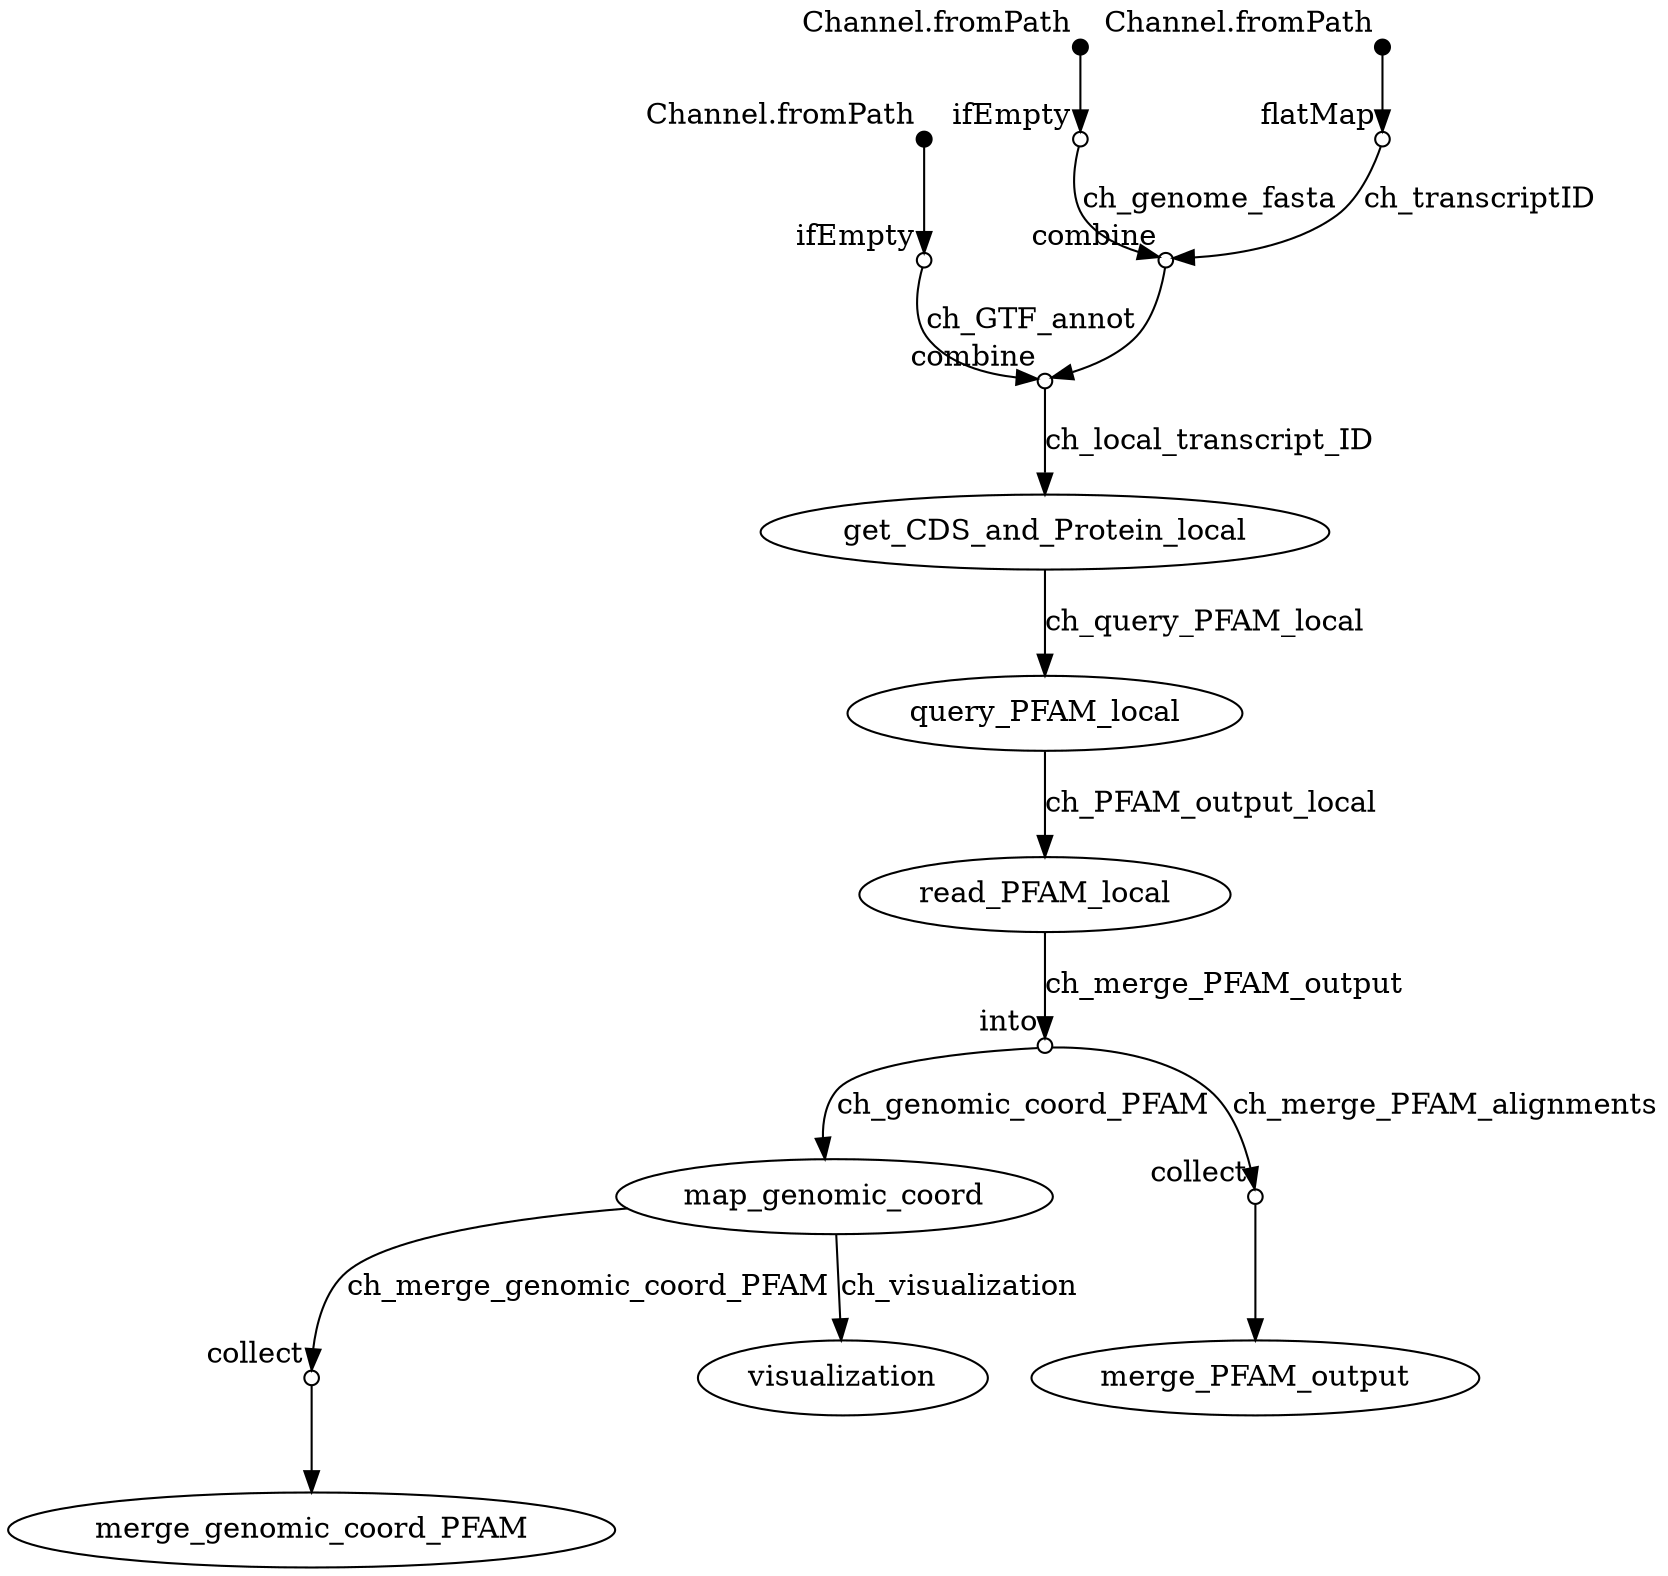 digraph "flowchart" {
p0 [shape=point,label="",fixedsize=true,width=0.1,xlabel="Channel.fromPath"];
p1 [shape=circle,label="",fixedsize=true,width=0.1,xlabel="ifEmpty"];
p0 -> p1;

p1 [shape=circle,label="",fixedsize=true,width=0.1,xlabel="ifEmpty"];
p7 [shape=circle,label="",fixedsize=true,width=0.1,xlabel="combine"];
p1 -> p7 [label="ch_GTF_annot"];

p2 [shape=point,label="",fixedsize=true,width=0.1,xlabel="Channel.fromPath"];
p3 [shape=circle,label="",fixedsize=true,width=0.1,xlabel="ifEmpty"];
p2 -> p3;

p3 [shape=circle,label="",fixedsize=true,width=0.1,xlabel="ifEmpty"];
p6 [shape=circle,label="",fixedsize=true,width=0.1,xlabel="combine"];
p3 -> p6 [label="ch_genome_fasta"];

p4 [shape=point,label="",fixedsize=true,width=0.1,xlabel="Channel.fromPath"];
p5 [shape=circle,label="",fixedsize=true,width=0.1,xlabel="flatMap"];
p4 -> p5;

p5 [shape=circle,label="",fixedsize=true,width=0.1,xlabel="flatMap"];
p6 [shape=circle,label="",fixedsize=true,width=0.1,xlabel="combine"];
p5 -> p6 [label="ch_transcriptID"];

p6 [shape=circle,label="",fixedsize=true,width=0.1,xlabel="combine"];
p7 [shape=circle,label="",fixedsize=true,width=0.1,xlabel="combine"];
p6 -> p7;

p7 [shape=circle,label="",fixedsize=true,width=0.1,xlabel="combine"];
p8 [label="get_CDS_and_Protein_local"];
p7 -> p8 [label="ch_local_transcript_ID"];

p8 [label="get_CDS_and_Protein_local"];
p9 [label="query_PFAM_local"];
p8 -> p9 [label="ch_query_PFAM_local"];

p9 [label="query_PFAM_local"];
p10 [label="read_PFAM_local"];
p9 -> p10 [label="ch_PFAM_output_local"];

p10 [label="read_PFAM_local"];
p11 [shape=circle,label="",fixedsize=true,width=0.1,xlabel="into"];
p10 -> p11 [label="ch_merge_PFAM_output"];

p11 [shape=circle,label="",fixedsize=true,width=0.1,xlabel="into"];
p14 [label="map_genomic_coord"];
p11 -> p14 [label="ch_genomic_coord_PFAM"];

p11 [shape=circle,label="",fixedsize=true,width=0.1,xlabel="into"];
p12 [shape=circle,label="",fixedsize=true,width=0.1,xlabel="collect"];
p11 -> p12 [label="ch_merge_PFAM_alignments"];

p12 [shape=circle,label="",fixedsize=true,width=0.1,xlabel="collect"];
p13 [label="merge_PFAM_output"];
p12 -> p13;

p14 [label="map_genomic_coord"];
p16 [shape=circle,label="",fixedsize=true,width=0.1,xlabel="collect"];
p14 -> p16 [label="ch_merge_genomic_coord_PFAM"];

p14 [label="map_genomic_coord"];
p15 [label="visualization"];
p14 -> p15 [label="ch_visualization"];

p16 [shape=circle,label="",fixedsize=true,width=0.1,xlabel="collect"];
p17 [label="merge_genomic_coord_PFAM"];
p16 -> p17;

}
